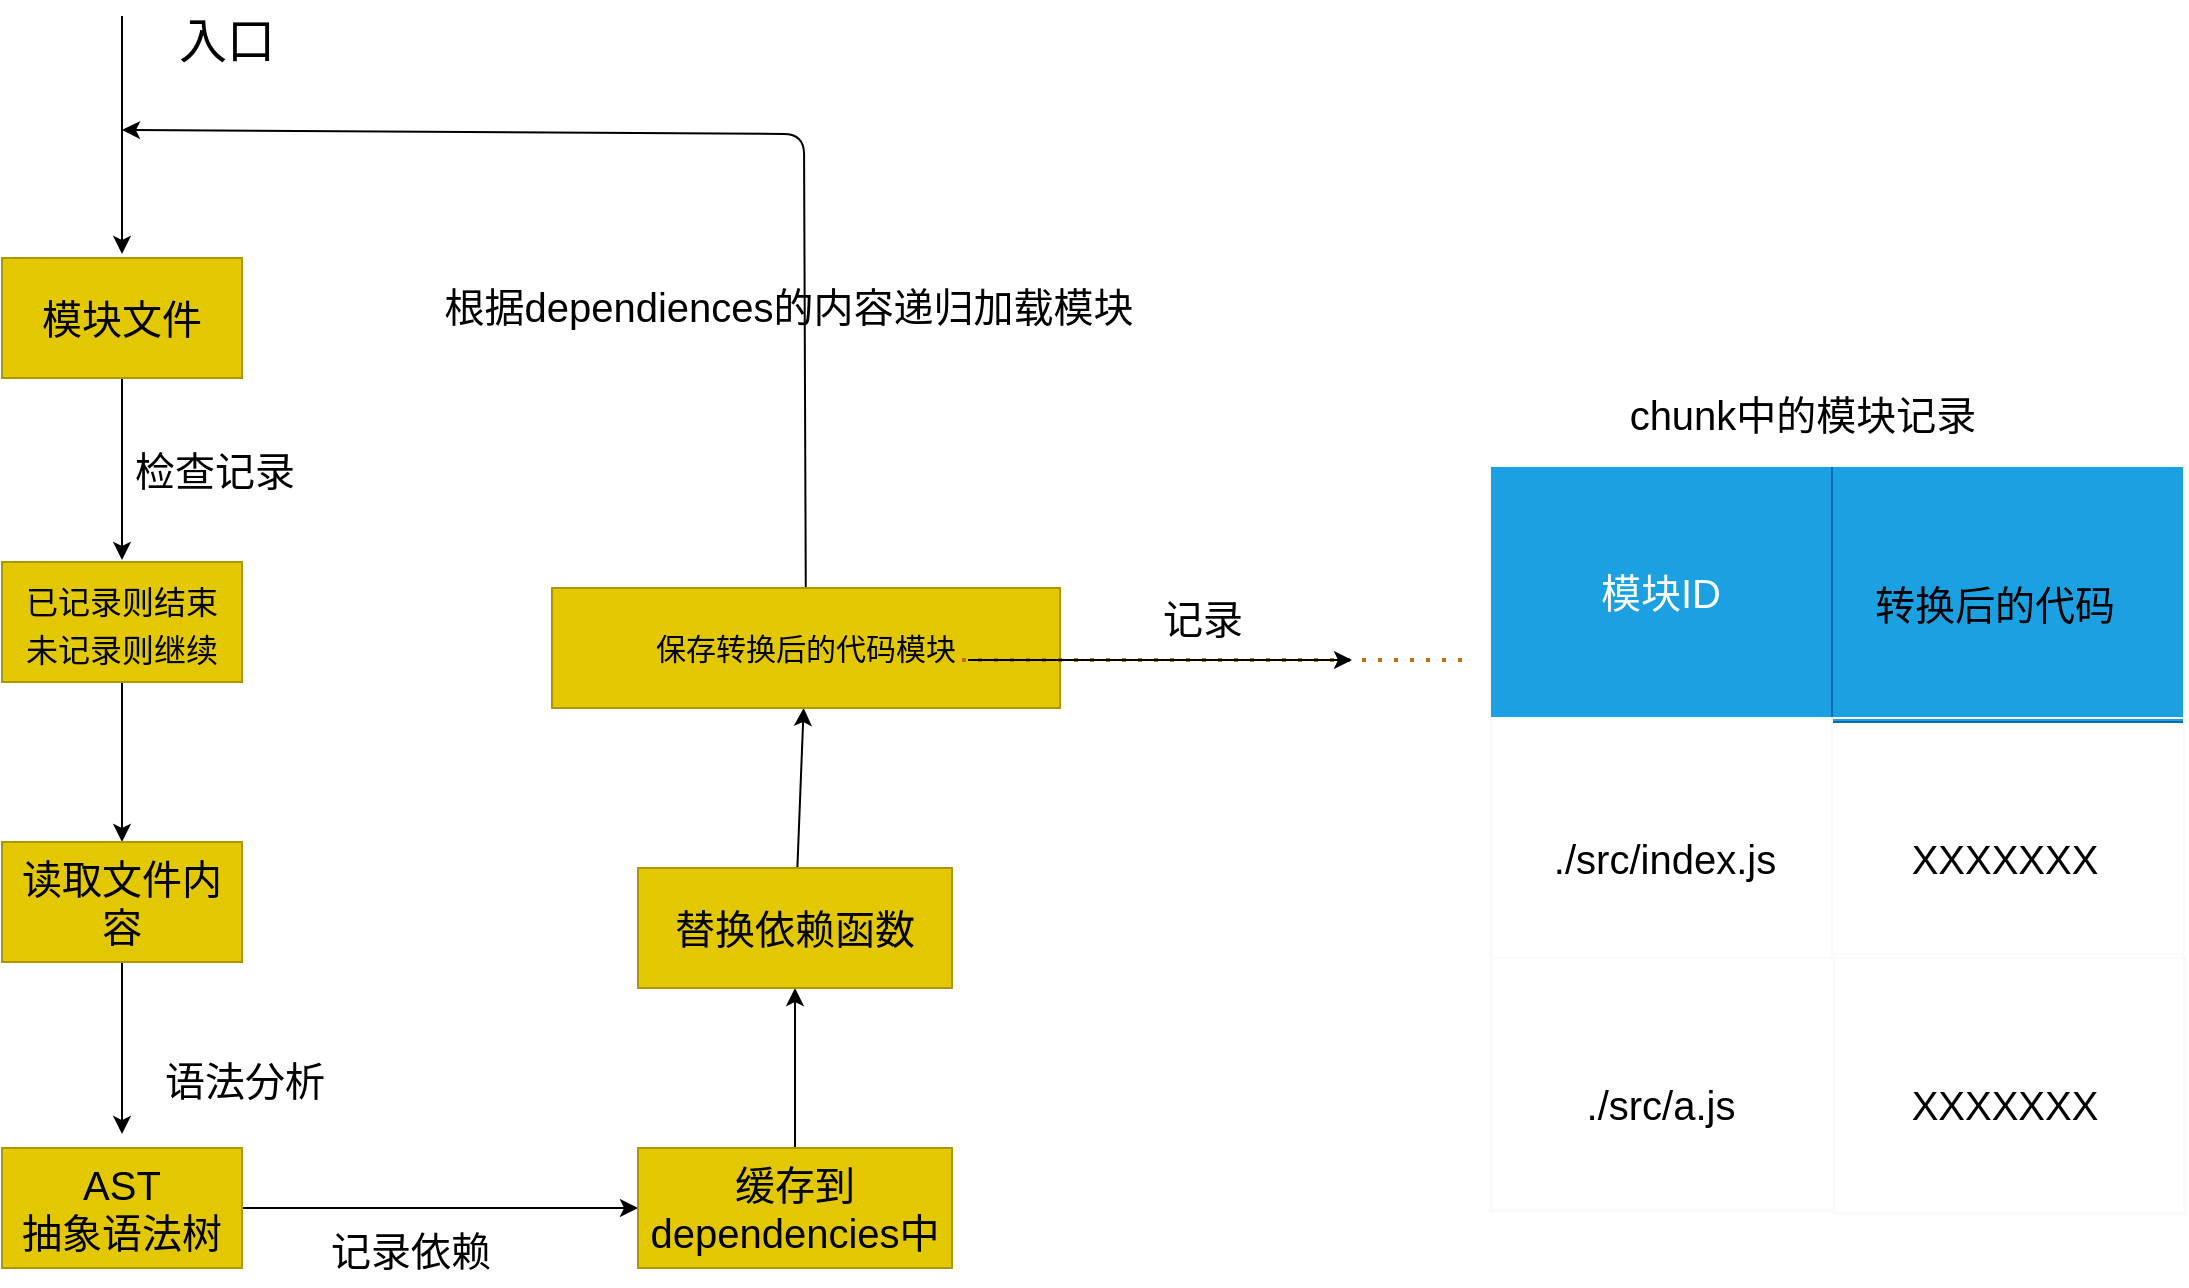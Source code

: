 <mxfile>
    <diagram id="K6HjhrcDSnOYp3VwY9NK" name="Page-1">
        <mxGraphModel dx="1914" dy="978" grid="0" gridSize="10" guides="1" tooltips="1" connect="1" arrows="1" fold="1" page="0" pageScale="1" pageWidth="850" pageHeight="1100" math="0" shadow="0">
            <root>
                <mxCell id="0"/>
                <mxCell id="1" parent="0"/>
                <mxCell id="5" value="" style="endArrow=classic;html=1;fontSize=20;" edge="1" parent="1">
                    <mxGeometry width="50" height="50" relative="1" as="geometry">
                        <mxPoint x="-4" y="237" as="sourcePoint"/>
                        <mxPoint x="-4" y="356" as="targetPoint"/>
                    </mxGeometry>
                </mxCell>
                <mxCell id="7" style="edgeStyle=none;html=1;fontSize=20;" edge="1" parent="1" source="6">
                    <mxGeometry relative="1" as="geometry">
                        <mxPoint x="-4" y="509" as="targetPoint"/>
                    </mxGeometry>
                </mxCell>
                <mxCell id="6" value="模块文件" style="rounded=0;whiteSpace=wrap;html=1;fontSize=20;fillColor=#e3c800;fontColor=#000000;strokeColor=#B09500;" vertex="1" parent="1">
                    <mxGeometry x="-64" y="358" width="120" height="60" as="geometry"/>
                </mxCell>
                <mxCell id="8" value="检查记录" style="text;html=1;align=center;verticalAlign=middle;resizable=0;points=[];autosize=1;strokeColor=none;fillColor=none;fontSize=20;" vertex="1" parent="1">
                    <mxGeometry x="-7" y="446" width="98" height="36" as="geometry"/>
                </mxCell>
                <mxCell id="11" value="" style="edgeStyle=none;html=1;fontSize=20;" edge="1" parent="1" source="9" target="10">
                    <mxGeometry relative="1" as="geometry"/>
                </mxCell>
                <mxCell id="9" value="&lt;font style=&quot;font-size: 16px;&quot;&gt;已记录则结束&lt;br style=&quot;&quot;&gt;未记录则继续&lt;/font&gt;" style="rounded=0;whiteSpace=wrap;html=1;fontSize=20;fillColor=#e3c800;fontColor=#000000;strokeColor=#B09500;" vertex="1" parent="1">
                    <mxGeometry x="-64" y="510" width="120" height="60" as="geometry"/>
                </mxCell>
                <mxCell id="12" style="edgeStyle=none;html=1;fontSize=20;" edge="1" parent="1" source="10">
                    <mxGeometry relative="1" as="geometry">
                        <mxPoint x="-4" y="796.019" as="targetPoint"/>
                    </mxGeometry>
                </mxCell>
                <mxCell id="10" value="读取文件内容" style="rounded=0;whiteSpace=wrap;html=1;fontSize=20;fillColor=#e3c800;fontColor=#000000;strokeColor=#B09500;" vertex="1" parent="1">
                    <mxGeometry x="-64" y="650" width="120" height="60" as="geometry"/>
                </mxCell>
                <mxCell id="13" value="语法分析" style="text;html=1;align=center;verticalAlign=middle;resizable=0;points=[];autosize=1;strokeColor=none;fillColor=none;fontSize=20;" vertex="1" parent="1">
                    <mxGeometry x="8" y="751" width="98" height="36" as="geometry"/>
                </mxCell>
                <mxCell id="19" style="edgeStyle=none;html=1;fontSize=20;" edge="1" parent="1" source="14" target="16">
                    <mxGeometry relative="1" as="geometry"/>
                </mxCell>
                <mxCell id="14" value="AST&lt;br style=&quot;font-size: 20px;&quot;&gt;抽象语法树" style="rounded=0;whiteSpace=wrap;html=1;fontSize=20;fillColor=#e3c800;fontColor=#000000;strokeColor=#B09500;" vertex="1" parent="1">
                    <mxGeometry x="-64" y="803" width="120" height="60" as="geometry"/>
                </mxCell>
                <mxCell id="22" value="" style="edgeStyle=none;html=1;fontSize=20;" edge="1" parent="1" source="16" target="21">
                    <mxGeometry relative="1" as="geometry"/>
                </mxCell>
                <mxCell id="16" value="缓存到dependencies中" style="rounded=0;whiteSpace=wrap;html=1;fontSize=20;fillColor=#e3c800;fontColor=#000000;strokeColor=#B09500;" vertex="1" parent="1">
                    <mxGeometry x="254" y="803" width="157" height="60" as="geometry"/>
                </mxCell>
                <mxCell id="18" value="记录依赖" style="text;html=1;align=center;verticalAlign=middle;resizable=0;points=[];autosize=1;strokeColor=none;fillColor=none;fontSize=20;" vertex="1" parent="1">
                    <mxGeometry x="91" y="836" width="98" height="36" as="geometry"/>
                </mxCell>
                <mxCell id="25" value="" style="edgeStyle=none;html=1;fontSize=20;" edge="1" parent="1" source="21" target="24">
                    <mxGeometry relative="1" as="geometry"/>
                </mxCell>
                <mxCell id="21" value="替换依赖函数" style="rounded=0;whiteSpace=wrap;html=1;fontSize=20;fillColor=#e3c800;fontColor=#000000;strokeColor=#B09500;" vertex="1" parent="1">
                    <mxGeometry x="254" y="663" width="157" height="60" as="geometry"/>
                </mxCell>
                <mxCell id="26" style="edgeStyle=none;html=1;fontSize=20;" edge="1" parent="1" source="24">
                    <mxGeometry relative="1" as="geometry">
                        <mxPoint x="-4" y="294" as="targetPoint"/>
                        <Array as="points">
                            <mxPoint x="337" y="296"/>
                        </Array>
                    </mxGeometry>
                </mxCell>
                <mxCell id="24" value="保存转换后的代码模块" style="rounded=0;whiteSpace=wrap;html=1;fontSize=15;fillColor=#e3c800;fontColor=#000000;strokeColor=#B09500;" vertex="1" parent="1">
                    <mxGeometry x="211" y="523" width="254" height="60" as="geometry"/>
                </mxCell>
                <mxCell id="27" value="根据dependiences的内容递归加载模块" style="text;html=1;align=center;verticalAlign=middle;resizable=0;points=[];autosize=1;strokeColor=none;fillColor=none;fontSize=20;" vertex="1" parent="1">
                    <mxGeometry x="148" y="364" width="362" height="36" as="geometry"/>
                </mxCell>
                <mxCell id="32" value="" style="endArrow=none;dashed=1;html=1;dashPattern=1 3;strokeWidth=2;fillColor=#f0a30a;strokeColor=#BD7000;fontSize=20;" edge="1" parent="1">
                    <mxGeometry width="50" height="50" relative="1" as="geometry">
                        <mxPoint x="416" y="559" as="sourcePoint"/>
                        <mxPoint x="667" y="559" as="targetPoint"/>
                    </mxGeometry>
                </mxCell>
                <mxCell id="33" value="" style="endArrow=classic;html=1;fontSize=20;" edge="1" parent="1">
                    <mxGeometry width="50" height="50" relative="1" as="geometry">
                        <mxPoint x="419" y="559" as="sourcePoint"/>
                        <mxPoint x="611" y="559" as="targetPoint"/>
                    </mxGeometry>
                </mxCell>
                <mxCell id="34" value="记录" style="text;html=1;align=center;verticalAlign=middle;resizable=0;points=[];autosize=1;strokeColor=none;fillColor=none;fontSize=20;" vertex="1" parent="1">
                    <mxGeometry x="507" y="520" width="58" height="36" as="geometry"/>
                </mxCell>
                <mxCell id="35" value="chunk中的模块记录" style="text;html=1;align=center;verticalAlign=middle;resizable=0;points=[];autosize=1;strokeColor=none;fillColor=none;fontSize=20;" vertex="1" parent="1">
                    <mxGeometry x="740" y="418" width="191" height="36" as="geometry"/>
                </mxCell>
                <mxCell id="64" value="模块ID" style="rounded=0;whiteSpace=wrap;html=1;strokeColor=#006EAF;fillColor=#1ba1e2;fontSize=20;fontColor=#ffffff;" vertex="1" parent="1">
                    <mxGeometry x="680" y="462" width="171" height="126" as="geometry"/>
                </mxCell>
                <mxCell id="66" value="" style="rounded=0;whiteSpace=wrap;html=1;strokeColor=#006EAF;fillColor=#1ba1e2;fontSize=20;fontColor=#ffffff;" vertex="1" parent="1">
                    <mxGeometry x="851" y="462" width="176" height="128" as="geometry"/>
                </mxCell>
                <mxCell id="67" value="" style="rounded=0;whiteSpace=wrap;html=1;strokeColor=#fafafa;fillColor=none;fontSize=20;" vertex="1" parent="1">
                    <mxGeometry x="681" y="588" width="170" height="120" as="geometry"/>
                </mxCell>
                <mxCell id="69" value="" style="rounded=0;whiteSpace=wrap;html=1;strokeColor=#fafafa;fillColor=none;fontSize=20;" vertex="1" parent="1">
                    <mxGeometry x="851" y="588" width="176" height="118" as="geometry"/>
                </mxCell>
                <mxCell id="71" value="转换后的代码" style="text;html=1;align=center;verticalAlign=middle;resizable=0;points=[];autosize=1;strokeColor=none;fillColor=none;fontSize=20;" vertex="1" parent="1">
                    <mxGeometry x="863" y="513" width="138" height="36" as="geometry"/>
                </mxCell>
                <mxCell id="72" value="" style="rounded=0;whiteSpace=wrap;html=1;strokeColor=#fafafa;fillColor=none;fontSize=20;" vertex="1" parent="1">
                    <mxGeometry x="681" y="708" width="171" height="126" as="geometry"/>
                </mxCell>
                <mxCell id="73" value="" style="rounded=0;whiteSpace=wrap;html=1;strokeColor=#fafafa;fillColor=none;fontSize=20;" vertex="1" parent="1">
                    <mxGeometry x="852" y="708" width="176" height="128" as="geometry"/>
                </mxCell>
                <mxCell id="78" value="" style="rounded=0;whiteSpace=wrap;html=1;strokeColor=#fafafa;fillColor=none;fontSize=20;" vertex="1" parent="1">
                    <mxGeometry x="680" y="462" width="347" height="373" as="geometry"/>
                </mxCell>
                <mxCell id="79" value="./src/index.js" style="text;html=1;align=center;verticalAlign=middle;resizable=0;points=[];autosize=1;strokeColor=none;fillColor=none;fontSize=20;" vertex="1" parent="1">
                    <mxGeometry x="702" y="640" width="129" height="36" as="geometry"/>
                </mxCell>
                <mxCell id="80" value="./src/a.js" style="text;html=1;align=center;verticalAlign=middle;resizable=0;points=[];autosize=1;strokeColor=none;fillColor=none;fontSize=20;" vertex="1" parent="1">
                    <mxGeometry x="719" y="763" width="92" height="36" as="geometry"/>
                </mxCell>
                <mxCell id="81" value="XXXXXXX" style="text;html=1;align=center;verticalAlign=middle;resizable=0;points=[];autosize=1;strokeColor=none;fillColor=none;fontSize=20;" vertex="1" parent="1">
                    <mxGeometry x="881" y="640" width="111" height="36" as="geometry"/>
                </mxCell>
                <mxCell id="82" value="XXXXXXX" style="text;html=1;align=center;verticalAlign=middle;resizable=0;points=[];autosize=1;strokeColor=none;fillColor=none;fontSize=20;" vertex="1" parent="1">
                    <mxGeometry x="881" y="763" width="111" height="36" as="geometry"/>
                </mxCell>
                <mxCell id="83" value="入口" style="text;html=1;align=center;verticalAlign=middle;resizable=0;points=[];autosize=1;strokeColor=none;fillColor=none;fontSize=24;" vertex="1" parent="1">
                    <mxGeometry x="15" y="229" width="66" height="41" as="geometry"/>
                </mxCell>
            </root>
        </mxGraphModel>
    </diagram>
</mxfile>